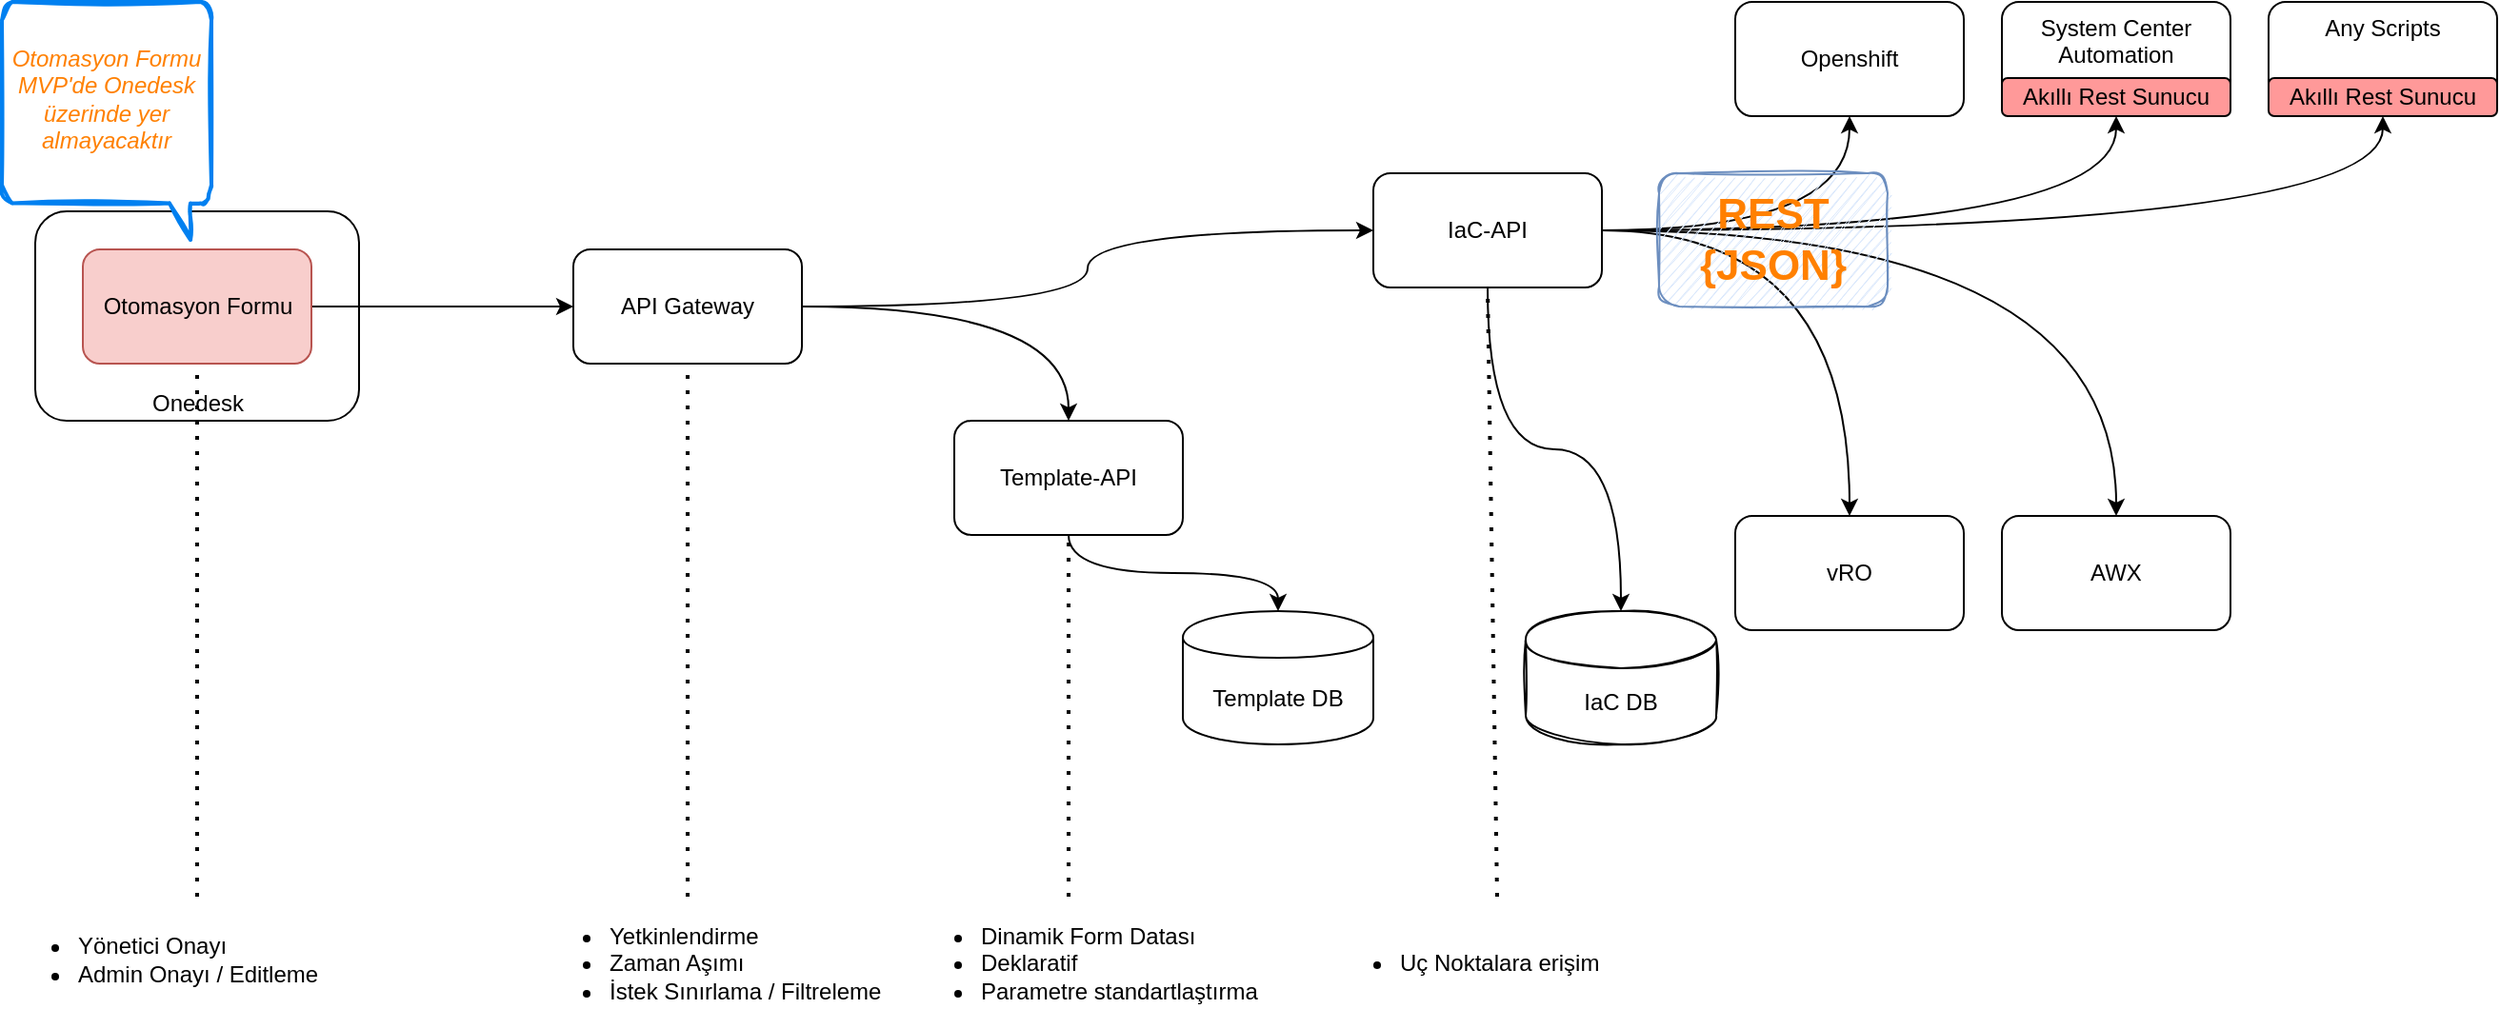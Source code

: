<mxfile version="14.7.0" type="github" pages="3">
  <diagram id="VId-ajfQ98P209X-Y0n-" name="Genel Bakış">
    <mxGraphModel dx="2148" dy="899" grid="1" gridSize="10" guides="1" tooltips="1" connect="1" arrows="1" fold="1" page="1" pageScale="1" pageWidth="850" pageHeight="1100" math="0" shadow="0">
      <root>
        <mxCell id="0" />
        <mxCell id="1" parent="0" />
        <mxCell id="7JM_dHLCx0jgmLOJxTqQ-1" value="Onedesk" style="rounded=1;whiteSpace=wrap;html=1;verticalAlign=bottom;" parent="1" vertex="1">
          <mxGeometry x="-122.5" y="240" width="170" height="110" as="geometry" />
        </mxCell>
        <mxCell id="7JM_dHLCx0jgmLOJxTqQ-5" value="" style="edgeStyle=orthogonalEdgeStyle;rounded=0;orthogonalLoop=1;jettySize=auto;html=1;" parent="1" source="7JM_dHLCx0jgmLOJxTqQ-2" target="7JM_dHLCx0jgmLOJxTqQ-4" edge="1">
          <mxGeometry relative="1" as="geometry" />
        </mxCell>
        <mxCell id="7JM_dHLCx0jgmLOJxTqQ-2" value="Otomasyon Formu" style="whiteSpace=wrap;html=1;rounded=1;fillColor=#f8cecc;strokeColor=#b85450;" parent="1" vertex="1">
          <mxGeometry x="-97.5" y="260" width="120" height="60" as="geometry" />
        </mxCell>
        <mxCell id="7JM_dHLCx0jgmLOJxTqQ-7" value="" style="edgeStyle=orthogonalEdgeStyle;orthogonalLoop=1;jettySize=auto;html=1;curved=1;" parent="1" source="7JM_dHLCx0jgmLOJxTqQ-4" target="7JM_dHLCx0jgmLOJxTqQ-6" edge="1">
          <mxGeometry relative="1" as="geometry" />
        </mxCell>
        <mxCell id="qxuDWE49fbqUZtnqXA67-2" value="" style="edgeStyle=orthogonalEdgeStyle;orthogonalLoop=1;jettySize=auto;html=1;curved=1;" parent="1" source="7JM_dHLCx0jgmLOJxTqQ-4" target="qxuDWE49fbqUZtnqXA67-1" edge="1">
          <mxGeometry relative="1" as="geometry" />
        </mxCell>
        <mxCell id="7JM_dHLCx0jgmLOJxTqQ-4" value="API Gateway" style="whiteSpace=wrap;html=1;rounded=1;" parent="1" vertex="1">
          <mxGeometry x="160" y="260" width="120" height="60" as="geometry" />
        </mxCell>
        <mxCell id="7JM_dHLCx0jgmLOJxTqQ-11" value="" style="edgeStyle=orthogonalEdgeStyle;orthogonalLoop=1;jettySize=auto;html=1;curved=1;" parent="1" source="7JM_dHLCx0jgmLOJxTqQ-6" target="7JM_dHLCx0jgmLOJxTqQ-10" edge="1">
          <mxGeometry relative="1" as="geometry" />
        </mxCell>
        <mxCell id="7JM_dHLCx0jgmLOJxTqQ-13" value="" style="edgeStyle=orthogonalEdgeStyle;curved=1;orthogonalLoop=1;jettySize=auto;html=1;" parent="1" source="7JM_dHLCx0jgmLOJxTqQ-6" target="7JM_dHLCx0jgmLOJxTqQ-12" edge="1">
          <mxGeometry relative="1" as="geometry" />
        </mxCell>
        <mxCell id="7JM_dHLCx0jgmLOJxTqQ-15" style="edgeStyle=orthogonalEdgeStyle;curved=1;orthogonalLoop=1;jettySize=auto;html=1;exitX=1;exitY=0.5;exitDx=0;exitDy=0;entryX=0.5;entryY=0;entryDx=0;entryDy=0;" parent="1" source="7JM_dHLCx0jgmLOJxTqQ-6" target="7JM_dHLCx0jgmLOJxTqQ-17" edge="1">
          <mxGeometry relative="1" as="geometry">
            <mxPoint x="910" y="350" as="targetPoint" />
          </mxGeometry>
        </mxCell>
        <mxCell id="7JM_dHLCx0jgmLOJxTqQ-18" style="edgeStyle=orthogonalEdgeStyle;curved=1;orthogonalLoop=1;jettySize=auto;html=1;exitX=1;exitY=0.5;exitDx=0;exitDy=0;" parent="1" source="7JM_dHLCx0jgmLOJxTqQ-6" target="7JM_dHLCx0jgmLOJxTqQ-19" edge="1">
          <mxGeometry relative="1" as="geometry">
            <mxPoint x="920" y="190" as="targetPoint" />
          </mxGeometry>
        </mxCell>
        <mxCell id="7JM_dHLCx0jgmLOJxTqQ-21" style="edgeStyle=orthogonalEdgeStyle;curved=1;orthogonalLoop=1;jettySize=auto;html=1;exitX=1;exitY=0.5;exitDx=0;exitDy=0;" parent="1" source="7JM_dHLCx0jgmLOJxTqQ-6" target="7JM_dHLCx0jgmLOJxTqQ-22" edge="1">
          <mxGeometry relative="1" as="geometry">
            <mxPoint x="1070" y="190" as="targetPoint" />
          </mxGeometry>
        </mxCell>
        <mxCell id="8VDNmyt1V28xNYrLHUua-4" value="" style="edgeStyle=orthogonalEdgeStyle;orthogonalLoop=1;jettySize=auto;html=1;curved=1;" parent="1" source="7JM_dHLCx0jgmLOJxTqQ-6" target="8VDNmyt1V28xNYrLHUua-2" edge="1">
          <mxGeometry relative="1" as="geometry" />
        </mxCell>
        <mxCell id="7JM_dHLCx0jgmLOJxTqQ-6" value="IaC-API" style="whiteSpace=wrap;html=1;rounded=1;" parent="1" vertex="1">
          <mxGeometry x="580" y="220" width="120" height="60" as="geometry" />
        </mxCell>
        <mxCell id="7JM_dHLCx0jgmLOJxTqQ-10" value="vRO" style="whiteSpace=wrap;html=1;rounded=1;" parent="1" vertex="1">
          <mxGeometry x="770" y="400" width="120" height="60" as="geometry" />
        </mxCell>
        <mxCell id="7JM_dHLCx0jgmLOJxTqQ-12" value="Openshift" style="whiteSpace=wrap;html=1;rounded=1;" parent="1" vertex="1">
          <mxGeometry x="770" y="130" width="120" height="60" as="geometry" />
        </mxCell>
        <mxCell id="7JM_dHLCx0jgmLOJxTqQ-17" value="AWX" style="rounded=1;whiteSpace=wrap;html=1;" parent="1" vertex="1">
          <mxGeometry x="910" y="400" width="120" height="60" as="geometry" />
        </mxCell>
        <mxCell id="7JM_dHLCx0jgmLOJxTqQ-19" value="System Center Automation" style="rounded=1;whiteSpace=wrap;html=1;verticalAlign=top;" parent="1" vertex="1">
          <mxGeometry x="910" y="130" width="120" height="60" as="geometry" />
        </mxCell>
        <mxCell id="7JM_dHLCx0jgmLOJxTqQ-22" value="Any Scripts" style="rounded=1;whiteSpace=wrap;html=1;verticalAlign=top;" parent="1" vertex="1">
          <mxGeometry x="1050" y="130" width="120" height="60" as="geometry" />
        </mxCell>
        <mxCell id="7JM_dHLCx0jgmLOJxTqQ-23" value="Akıllı Rest Sunucu" style="rounded=1;whiteSpace=wrap;html=1;fillColor=#FF9999;" parent="1" vertex="1">
          <mxGeometry x="1050" y="170" width="120" height="20" as="geometry" />
        </mxCell>
        <mxCell id="7JM_dHLCx0jgmLOJxTqQ-25" value="Akıllı Rest Sunucu" style="rounded=1;whiteSpace=wrap;html=1;fillColor=#FF9999;" parent="1" vertex="1">
          <mxGeometry x="910" y="170" width="120" height="20" as="geometry" />
        </mxCell>
        <mxCell id="7JM_dHLCx0jgmLOJxTqQ-35" value="" style="endArrow=none;dashed=1;html=1;dashPattern=1 3;strokeWidth=2;entryX=0.5;entryY=1;entryDx=0;entryDy=0;exitX=0.5;exitY=0;exitDx=0;exitDy=0;" parent="1" source="7JM_dHLCx0jgmLOJxTqQ-37" target="7JM_dHLCx0jgmLOJxTqQ-2" edge="1">
          <mxGeometry width="50" height="50" relative="1" as="geometry">
            <mxPoint x="-37.5" y="470" as="sourcePoint" />
            <mxPoint x="-2.5" y="380" as="targetPoint" />
          </mxGeometry>
        </mxCell>
        <mxCell id="7JM_dHLCx0jgmLOJxTqQ-37" value="&lt;div&gt;&lt;br&gt;&lt;/div&gt;&lt;ul&gt;&lt;li&gt;Yönetici Onayı&lt;/li&gt;&lt;li&gt;Admin Onayı / Editleme&lt;/li&gt;&lt;/ul&gt;" style="text;html=1;strokeColor=none;fillColor=none;align=left;verticalAlign=bottom;whiteSpace=wrap;rounded=0;dashed=1;spacingTop=10;spacing=0;" parent="1" vertex="1">
          <mxGeometry x="-140" y="600" width="205" height="60" as="geometry" />
        </mxCell>
        <mxCell id="7JM_dHLCx0jgmLOJxTqQ-38" value="" style="endArrow=none;dashed=1;html=1;dashPattern=1 3;strokeWidth=2;entryX=0.5;entryY=1;entryDx=0;entryDy=0;exitX=0.5;exitY=0;exitDx=0;exitDy=0;" parent="1" target="7JM_dHLCx0jgmLOJxTqQ-4" edge="1">
          <mxGeometry width="50" height="50" relative="1" as="geometry">
            <mxPoint x="220" y="600" as="sourcePoint" />
            <mxPoint x="215" y="370" as="targetPoint" />
          </mxGeometry>
        </mxCell>
        <mxCell id="7JM_dHLCx0jgmLOJxTqQ-39" value="&lt;ul&gt;&lt;li&gt;Yetkinlendirme&lt;/li&gt;&lt;li&gt;Zaman Aşımı&lt;/li&gt;&lt;li&gt;İstek Sınırlama / Filtreleme&lt;/li&gt;&lt;/ul&gt;" style="text;html=1;strokeColor=none;fillColor=none;align=left;verticalAlign=middle;whiteSpace=wrap;rounded=0;dashed=1;spacingTop=10;spacing=-1;" parent="1" vertex="1">
          <mxGeometry x="140" y="600" width="205" height="60" as="geometry" />
        </mxCell>
        <mxCell id="7JM_dHLCx0jgmLOJxTqQ-43" value="" style="endArrow=none;dashed=1;html=1;dashPattern=1 3;strokeWidth=2;entryX=0.5;entryY=1;entryDx=0;entryDy=0;" parent="1" target="7JM_dHLCx0jgmLOJxTqQ-6" edge="1">
          <mxGeometry width="50" height="50" relative="1" as="geometry">
            <mxPoint x="645" y="600" as="sourcePoint" />
            <mxPoint x="660" y="380" as="targetPoint" />
          </mxGeometry>
        </mxCell>
        <mxCell id="7JM_dHLCx0jgmLOJxTqQ-44" value="&lt;ul&gt;&lt;li&gt;Uç Noktalara erişim&lt;br&gt;&lt;/li&gt;&lt;/ul&gt;" style="text;html=1;strokeColor=none;fillColor=none;align=left;verticalAlign=middle;whiteSpace=wrap;rounded=0;dashed=1;spacingTop=10;spacing=-1;" parent="1" vertex="1">
          <mxGeometry x="555" y="600" width="205" height="60" as="geometry" />
        </mxCell>
        <mxCell id="8VDNmyt1V28xNYrLHUua-2" value="IaC DB" style="shape=cylinder3;whiteSpace=wrap;html=1;boundedLbl=1;backgroundOutline=1;size=15;sketch=1;" parent="1" vertex="1">
          <mxGeometry x="660" y="450" width="100" height="70" as="geometry" />
        </mxCell>
        <mxCell id="7JM_dHLCx0jgmLOJxTqQ-27" value="&lt;font color=&quot;#ff8000&quot;&gt;&lt;span style=&quot;font-size: 22px&quot;&gt;REST&lt;br&gt;{JSON}&lt;/span&gt;&lt;/font&gt;" style="text;html=1;strokeColor=#6c8ebf;fillColor=#dae8fc;align=center;verticalAlign=middle;whiteSpace=wrap;rounded=1;fontStyle=1;sketch=1;" parent="1" vertex="1">
          <mxGeometry x="730" y="220" width="120" height="70" as="geometry" />
        </mxCell>
        <mxCell id="UUJxOkoBi3XpgykkHbke-4" value="" style="group;sketch=1;shadow=0;rounded=0;glass=0;" parent="1" vertex="1" connectable="0">
          <mxGeometry x="-140" y="130" width="110" height="125" as="geometry" />
        </mxCell>
        <mxCell id="UUJxOkoBi3XpgykkHbke-1" value="" style="html=1;verticalLabelPosition=bottom;align=center;labelBackgroundColor=#ffffff;verticalAlign=top;strokeWidth=2;strokeColor=#0080F0;shadow=0;dashed=0;shape=mxgraph.ios7.icons.message;sketch=1;gradientColor=none;" parent="UUJxOkoBi3XpgykkHbke-4" vertex="1">
          <mxGeometry width="110.0" height="125" as="geometry" />
        </mxCell>
        <mxCell id="UUJxOkoBi3XpgykkHbke-3" value="&lt;i&gt;&lt;font color=&quot;#ff8000&quot;&gt;Otomasyon Formu MVP&#39;de Onedesk üzerinde yer almayacaktır&lt;/font&gt;&lt;/i&gt;" style="text;html=1;strokeColor=none;fillColor=none;align=center;verticalAlign=middle;whiteSpace=wrap;rounded=0;sketch=1;" parent="UUJxOkoBi3XpgykkHbke-4" vertex="1">
          <mxGeometry y="3.906" width="110.0" height="93.75" as="geometry" />
        </mxCell>
        <mxCell id="qxuDWE49fbqUZtnqXA67-4" value="" style="edgeStyle=orthogonalEdgeStyle;orthogonalLoop=1;jettySize=auto;html=1;curved=1;" parent="1" source="qxuDWE49fbqUZtnqXA67-1" target="qxuDWE49fbqUZtnqXA67-3" edge="1">
          <mxGeometry relative="1" as="geometry" />
        </mxCell>
        <mxCell id="qxuDWE49fbqUZtnqXA67-1" value="Template-API" style="whiteSpace=wrap;html=1;rounded=1;" parent="1" vertex="1">
          <mxGeometry x="360" y="350" width="120" height="60" as="geometry" />
        </mxCell>
        <mxCell id="qxuDWE49fbqUZtnqXA67-3" value="Template DB" style="shape=cylinder;whiteSpace=wrap;html=1;boundedLbl=1;backgroundOutline=1;rounded=1;" parent="1" vertex="1">
          <mxGeometry x="480" y="450" width="100" height="70" as="geometry" />
        </mxCell>
        <mxCell id="qxuDWE49fbqUZtnqXA67-7" value="" style="endArrow=none;dashed=1;html=1;dashPattern=1 3;strokeWidth=2;entryX=0.5;entryY=1;entryDx=0;entryDy=0;" parent="1" target="qxuDWE49fbqUZtnqXA67-1" edge="1">
          <mxGeometry width="50" height="50" relative="1" as="geometry">
            <mxPoint x="420" y="600" as="sourcePoint" />
            <mxPoint x="295" y="330" as="targetPoint" />
          </mxGeometry>
        </mxCell>
        <mxCell id="qxuDWE49fbqUZtnqXA67-8" value="&lt;ul&gt;&lt;li&gt;Dinamik Form Datası&lt;/li&gt;&lt;li&gt;Deklaratif&lt;/li&gt;&lt;li&gt;Parametre standartlaştırma&lt;/li&gt;&lt;/ul&gt;" style="text;html=1;strokeColor=none;fillColor=none;align=left;verticalAlign=middle;whiteSpace=wrap;rounded=0;dashed=1;spacingTop=10;spacing=-1;" parent="1" vertex="1">
          <mxGeometry x="335" y="600" width="205" height="60" as="geometry" />
        </mxCell>
      </root>
    </mxGraphModel>
  </diagram>
  <diagram id="XYSmCqaeaFCwiv6yXNW9" name="Dinamik Otomasyon formu">
    <mxGraphModel dx="1298" dy="899" grid="1" gridSize="10" guides="1" tooltips="1" connect="1" arrows="1" fold="1" page="1" pageScale="1" pageWidth="850" pageHeight="1100" math="0" shadow="0">
      <root>
        <mxCell id="YrPbLmzmsF6Ynffbb50k-0" />
        <mxCell id="YrPbLmzmsF6Ynffbb50k-1" parent="YrPbLmzmsF6Ynffbb50k-0" />
        <mxCell id="YrPbLmzmsF6Ynffbb50k-2" value="" style="rounded=1;whiteSpace=wrap;html=1;sketch=1;" parent="YrPbLmzmsF6Ynffbb50k-1" vertex="1">
          <mxGeometry x="70" y="110" width="500" height="540" as="geometry" />
        </mxCell>
        <mxCell id="AJiXCdkPQSqO8hgKJyus-0" style="edgeStyle=orthogonalEdgeStyle;orthogonalLoop=1;jettySize=auto;html=1;exitX=1;exitY=0.5;exitDx=0;exitDy=0;entryX=0;entryY=0.25;entryDx=0;entryDy=0;curved=1;" edge="1" parent="YrPbLmzmsF6Ynffbb50k-1" source="tSYqEvtPWYhmdoixckMq-0" target="aAmJEHTSU2SAhwgb_kWl-1">
          <mxGeometry relative="1" as="geometry" />
        </mxCell>
        <mxCell id="AJiXCdkPQSqO8hgKJyus-1" value="&lt;b&gt;&lt;font color=&quot;#ff1463&quot;&gt;GET &lt;/font&gt;http://apigateway/iac/platforms&lt;/b&gt;" style="edgeLabel;html=1;align=center;verticalAlign=middle;resizable=0;points=[];" vertex="1" connectable="0" parent="AJiXCdkPQSqO8hgKJyus-0">
          <mxGeometry x="-0.143" y="-4" relative="1" as="geometry">
            <mxPoint x="-231" y="-8" as="offset" />
          </mxGeometry>
        </mxCell>
        <mxCell id="tSYqEvtPWYhmdoixckMq-0" value="&lt;br&gt;Platform:" style="rounded=1;whiteSpace=wrap;html=1;shadow=0;glass=0;sketch=1;strokeColor=#000000;gradientColor=none;verticalAlign=top;align=left;spacingLeft=10;labelBackgroundColor=#ffffff;" parent="YrPbLmzmsF6Ynffbb50k-1" vertex="1">
          <mxGeometry x="140" y="160" width="400" height="60" as="geometry" />
        </mxCell>
        <mxCell id="YrPbLmzmsF6Ynffbb50k-3" value="Openshift" style="rounded=1;fillColor=#F1F2F4;html=1;fontColor=#596780;align=left;fontSize=12;spacingLeft=10;sketch=1;labelBorderColor=none;" parent="YrPbLmzmsF6Ynffbb50k-1" vertex="1">
          <mxGeometry x="240" y="173.5" width="270" height="33" as="geometry" />
        </mxCell>
        <mxCell id="YrPbLmzmsF6Ynffbb50k-4" value="" style="shape=triangle;direction=south;fillColor=#596780;strokeColor=none;html=1" parent="YrPbLmzmsF6Ynffbb50k-3" vertex="1">
          <mxGeometry x="1" y="0.5" width="12" height="6" relative="1" as="geometry">
            <mxPoint x="-20" y="-3" as="offset" />
          </mxGeometry>
        </mxCell>
        <mxCell id="nLTAf-c0lZtkqHvXvwbW-0" style="edgeStyle=orthogonalEdgeStyle;curved=1;orthogonalLoop=1;jettySize=auto;html=1;exitX=1;exitY=0.5;exitDx=0;exitDy=0;entryX=0;entryY=0.5;entryDx=0;entryDy=0;" edge="1" parent="YrPbLmzmsF6Ynffbb50k-1" source="tSYqEvtPWYhmdoixckMq-1" target="aAmJEHTSU2SAhwgb_kWl-1">
          <mxGeometry relative="1" as="geometry" />
        </mxCell>
        <mxCell id="nLTAf-c0lZtkqHvXvwbW-2" value="&lt;b&gt;&lt;font color=&quot;#ff1463&quot;&gt;GET&lt;/font&gt;&amp;nbsp;http://api-gateway/iac/platforms/openshift/operations&lt;/b&gt;" style="edgeLabel;html=1;align=center;verticalAlign=middle;resizable=0;points=[];" vertex="1" connectable="0" parent="nLTAf-c0lZtkqHvXvwbW-0">
          <mxGeometry x="-0.829" y="-3" relative="1" as="geometry">
            <mxPoint x="130" y="-3" as="offset" />
          </mxGeometry>
        </mxCell>
        <mxCell id="tSYqEvtPWYhmdoixckMq-1" value="Operation:" style="rounded=1;whiteSpace=wrap;html=1;shadow=0;glass=0;sketch=1;strokeColor=#000000;gradientColor=none;verticalAlign=middle;align=left;spacingLeft=10;" parent="YrPbLmzmsF6Ynffbb50k-1" vertex="1">
          <mxGeometry x="140" y="250" width="400" height="60" as="geometry" />
        </mxCell>
        <mxCell id="tSYqEvtPWYhmdoixckMq-2" value="new-namespace" style="rounded=1;fillColor=#F1F2F4;html=1;fontColor=#596780;align=left;fontSize=12;spacingLeft=10;sketch=1;labelBorderColor=none;" parent="YrPbLmzmsF6Ynffbb50k-1" vertex="1">
          <mxGeometry x="240" y="263.5" width="270" height="33" as="geometry" />
        </mxCell>
        <mxCell id="tSYqEvtPWYhmdoixckMq-3" value="" style="shape=triangle;direction=south;fillColor=#596780;strokeColor=none;html=1" parent="tSYqEvtPWYhmdoixckMq-2" vertex="1">
          <mxGeometry x="1" y="0.5" width="12" height="6" relative="1" as="geometry">
            <mxPoint x="-20" y="-3" as="offset" />
          </mxGeometry>
        </mxCell>
        <mxCell id="tSYqEvtPWYhmdoixckMq-5" value="Parameters:" style="rounded=1;whiteSpace=wrap;html=1;shadow=0;glass=0;sketch=1;strokeColor=#000000;gradientColor=none;verticalAlign=middle;align=left;spacingLeft=10;" parent="YrPbLmzmsF6Ynffbb50k-1" vertex="1">
          <mxGeometry x="140" y="340" width="400" height="240" as="geometry" />
        </mxCell>
        <mxCell id="AJiXCdkPQSqO8hgKJyus-4" style="edgeStyle=orthogonalEdgeStyle;curved=1;orthogonalLoop=1;jettySize=auto;html=1;exitX=1;exitY=0.5;exitDx=0;exitDy=0;entryX=0;entryY=0.75;entryDx=0;entryDy=0;" edge="1" parent="YrPbLmzmsF6Ynffbb50k-1" source="tSYqEvtPWYhmdoixckMq-8" target="aAmJEHTSU2SAhwgb_kWl-1">
          <mxGeometry relative="1" as="geometry" />
        </mxCell>
        <mxCell id="AJiXCdkPQSqO8hgKJyus-5" value="&lt;b&gt;&lt;font color=&quot;#ff1463&quot;&gt;GET&lt;/font&gt;&amp;nbsp;http://api-gateway/iac/platforms/openshift/operations/new-namespace/parameters&lt;/b&gt;" style="edgeLabel;html=1;align=center;verticalAlign=middle;resizable=0;points=[];" vertex="1" connectable="0" parent="AJiXCdkPQSqO8hgKJyus-4">
          <mxGeometry x="-0.407" y="15" relative="1" as="geometry">
            <mxPoint x="34" y="5" as="offset" />
          </mxGeometry>
        </mxCell>
        <mxCell id="tSYqEvtPWYhmdoixckMq-8" value="&lt;div&gt;&lt;br&gt;&lt;/div&gt;&lt;div&gt;{&lt;/div&gt;&lt;div&gt;&amp;nbsp; &quot;name&quot;: &quot;####&quot;&lt;/div&gt;&lt;div&gt;}&lt;/div&gt;&lt;div&gt;&lt;br&gt;&lt;/div&gt;" style="rounded=1;whiteSpace=wrap;html=1;shadow=0;glass=0;sketch=1;strokeColor=#000000;gradientColor=none;verticalAlign=top;align=left;spacingLeft=10;labelBackgroundColor=#ffffff;" parent="YrPbLmzmsF6Ynffbb50k-1" vertex="1">
          <mxGeometry x="235" y="350" width="285" height="220" as="geometry" />
        </mxCell>
        <mxCell id="NcZFNP70vLmJPWjbGrfT-0" value="" style="shape=triangle;direction=south;fillColor=#596780;strokeColor=none;html=1" parent="YrPbLmzmsF6Ynffbb50k-1" vertex="1">
          <mxGeometry x="498" y="540" width="12" height="6" as="geometry" />
        </mxCell>
        <mxCell id="NcZFNP70vLmJPWjbGrfT-1" value="" style="shape=triangle;direction=north;fillColor=#596780;strokeColor=none;html=1" parent="YrPbLmzmsF6Ynffbb50k-1" vertex="1">
          <mxGeometry x="498" y="367" width="12" height="6" as="geometry" />
        </mxCell>
        <mxCell id="y9vuV4SxytQ-vjk7bnoj-1" value="" style="edgeStyle=orthogonalEdgeStyle;curved=1;orthogonalLoop=1;jettySize=auto;html=1;" edge="1" parent="YrPbLmzmsF6Ynffbb50k-1" source="aAmJEHTSU2SAhwgb_kWl-1" target="y9vuV4SxytQ-vjk7bnoj-0">
          <mxGeometry relative="1" as="geometry" />
        </mxCell>
        <mxCell id="aAmJEHTSU2SAhwgb_kWl-1" value="Template-API" style="whiteSpace=wrap;html=1;rounded=1;" parent="YrPbLmzmsF6Ynffbb50k-1" vertex="1">
          <mxGeometry x="1290" y="320" width="120" height="60" as="geometry" />
        </mxCell>
        <mxCell id="Ob_UBFQ5mODFWrIfPIof-0" style="edgeStyle=orthogonalEdgeStyle;curved=1;orthogonalLoop=1;jettySize=auto;html=1;exitX=1;exitY=0.5;exitDx=0;exitDy=0;entryX=0;entryY=0.5;entryDx=0;entryDy=0;" edge="1" parent="YrPbLmzmsF6Ynffbb50k-1" source="QnQeG6PmyY19p7nAuOni-0" target="AJiXCdkPQSqO8hgKJyus-6">
          <mxGeometry relative="1" as="geometry" />
        </mxCell>
        <mxCell id="Ob_UBFQ5mODFWrIfPIof-1" value="&lt;b&gt;&lt;font color=&quot;#ff1463&quot;&gt;POST&lt;/font&gt;&amp;nbsp;https://api-gateway/iac/platforms/openshift/operations/new-namespace&lt;/b&gt;" style="edgeLabel;html=1;align=center;verticalAlign=middle;resizable=0;points=[];" vertex="1" connectable="0" parent="Ob_UBFQ5mODFWrIfPIof-0">
          <mxGeometry x="-0.238" y="1" relative="1" as="geometry">
            <mxPoint x="-46" y="1" as="offset" />
          </mxGeometry>
        </mxCell>
        <mxCell id="QnQeG6PmyY19p7nAuOni-0" value="Apply" style="rounded=1;whiteSpace=wrap;html=1;" parent="YrPbLmzmsF6Ynffbb50k-1" vertex="1">
          <mxGeometry x="420" y="590" width="110" height="50" as="geometry" />
        </mxCell>
        <mxCell id="Ob_UBFQ5mODFWrIfPIof-8" style="edgeStyle=orthogonalEdgeStyle;curved=1;orthogonalLoop=1;jettySize=auto;html=1;exitX=0.5;exitY=0;exitDx=0;exitDy=0;entryX=0.5;entryY=1;entryDx=0;entryDy=0;" edge="1" parent="YrPbLmzmsF6Ynffbb50k-1" source="AJiXCdkPQSqO8hgKJyus-6" target="aAmJEHTSU2SAhwgb_kWl-1">
          <mxGeometry relative="1" as="geometry" />
        </mxCell>
        <mxCell id="Ob_UBFQ5mODFWrIfPIof-9" value="Check Parameters" style="edgeLabel;html=1;align=center;verticalAlign=middle;resizable=0;points=[];" vertex="1" connectable="0" parent="Ob_UBFQ5mODFWrIfPIof-8">
          <mxGeometry x="-0.211" relative="1" as="geometry">
            <mxPoint as="offset" />
          </mxGeometry>
        </mxCell>
        <mxCell id="Ob_UBFQ5mODFWrIfPIof-4" value="&lt;div&gt;&lt;br&gt;&lt;/div&gt;&lt;div&gt;{&lt;/div&gt;&lt;div&gt;&amp;nbsp; &quot;name&quot;: &quot;####&quot;&lt;/div&gt;&lt;div&gt;}&lt;/div&gt;&lt;div&gt;&lt;br&gt;&lt;/div&gt;" style="rounded=1;whiteSpace=wrap;html=1;shadow=0;glass=0;sketch=1;strokeColor=#000000;gradientColor=none;verticalAlign=top;align=left;spacingLeft=10;labelBackgroundColor=#ffffff;" vertex="1" parent="YrPbLmzmsF6Ynffbb50k-1">
          <mxGeometry x="640" y="630" width="180" height="80" as="geometry" />
        </mxCell>
        <mxCell id="Ob_UBFQ5mODFWrIfPIof-7" value="Body:" style="text;html=1;align=center;verticalAlign=middle;resizable=0;points=[];autosize=1;strokeColor=none;" vertex="1" parent="YrPbLmzmsF6Ynffbb50k-1">
          <mxGeometry x="595" y="660" width="50" height="20" as="geometry" />
        </mxCell>
        <mxCell id="y9vuV4SxytQ-vjk7bnoj-0" value="Templates" style="shape=cylinder;whiteSpace=wrap;html=1;boundedLbl=1;backgroundOutline=1;rounded=1;" vertex="1" parent="YrPbLmzmsF6Ynffbb50k-1">
          <mxGeometry x="1320" y="140" width="60" height="80" as="geometry" />
        </mxCell>
        <mxCell id="-IbwVZebqwKI9i3b2Ptr-0" value="API Gateway" style="rounded=1;whiteSpace=wrap;html=1;fillColor=#fff2cc;strokeColor=#d6b656;shadow=1;sketch=1;" vertex="1" parent="YrPbLmzmsF6Ynffbb50k-1">
          <mxGeometry x="1060" y="260" width="120" height="430" as="geometry" />
        </mxCell>
        <mxCell id="AJiXCdkPQSqO8hgKJyus-6" value="IaC-API" style="rounded=1;whiteSpace=wrap;html=1;" vertex="1" parent="YrPbLmzmsF6Ynffbb50k-1">
          <mxGeometry x="1290" y="610" width="120" height="60" as="geometry" />
        </mxCell>
      </root>
    </mxGraphModel>
  </diagram>
  <diagram id="ljlfENb2KFw6_GB8J3CU" name="Deklaratif API">
    <mxGraphModel dx="2377" dy="1058" grid="1" gridSize="10" guides="1" tooltips="1" connect="1" arrows="1" fold="1" page="1" pageScale="1" pageWidth="850" pageHeight="1100" math="0" shadow="0">
      <root>
        <mxCell id="7SakCC6486lLqnIziU-p-0" />
        <mxCell id="7SakCC6486lLqnIziU-p-1" parent="7SakCC6486lLqnIziU-p-0" />
        <mxCell id="V2Stl6Y9-UJS5VsvER2m-3" style="edgeStyle=orthogonalEdgeStyle;curved=1;orthogonalLoop=1;jettySize=auto;html=1;exitX=1;exitY=0.75;exitDx=0;exitDy=0;entryX=0;entryY=0.75;entryDx=0;entryDy=0;" edge="1" parent="7SakCC6486lLqnIziU-p-1" source="S_owEn8tiuAZnT_oQ7AO-0" target="2hboyqDm5-IHJ_fjOp0c-0">
          <mxGeometry relative="1" as="geometry" />
        </mxCell>
        <mxCell id="V2Stl6Y9-UJS5VsvER2m-4" value="&lt;b&gt;&lt;font color=&quot;#ff1463&quot;&gt;POST&lt;/font&gt;&amp;nbsp;https://api-gateway/iac/platforms/virtualization/operations/new-vm&lt;/b&gt;" style="edgeLabel;html=1;align=center;verticalAlign=middle;resizable=0;points=[];" vertex="1" connectable="0" parent="V2Stl6Y9-UJS5VsvER2m-3">
          <mxGeometry x="-0.169" y="1" relative="1" as="geometry">
            <mxPoint x="136" y="-14" as="offset" />
          </mxGeometry>
        </mxCell>
        <mxCell id="V2Stl6Y9-UJS5VsvER2m-5" style="edgeStyle=orthogonalEdgeStyle;curved=1;orthogonalLoop=1;jettySize=auto;html=1;exitX=1;exitY=0.25;exitDx=0;exitDy=0;entryX=0;entryY=0.25;entryDx=0;entryDy=0;" edge="1" parent="7SakCC6486lLqnIziU-p-1" source="S_owEn8tiuAZnT_oQ7AO-0" target="2hboyqDm5-IHJ_fjOp0c-0">
          <mxGeometry relative="1" as="geometry" />
        </mxCell>
        <mxCell id="5UIaJZc2jjeuNIr7qE-8-1" value="&lt;b&gt;&lt;font color=&quot;#ff1463&quot;&gt;POST&lt;/font&gt;&amp;nbsp;https://api-gateway/iac/platforms/playbook/operations/new-storage&lt;/b&gt;" style="edgeLabel;html=1;align=center;verticalAlign=middle;resizable=0;points=[];" vertex="1" connectable="0" parent="V2Stl6Y9-UJS5VsvER2m-5">
          <mxGeometry x="0.001" y="4" relative="1" as="geometry">
            <mxPoint x="87" y="-10" as="offset" />
          </mxGeometry>
        </mxCell>
        <mxCell id="S_owEn8tiuAZnT_oQ7AO-0" value="&lt;div&gt;Otomasyon Formu&lt;/div&gt;" style="rounded=1;whiteSpace=wrap;html=1;shadow=0;glass=0;sketch=1;strokeColor=#000000;gradientColor=none;verticalAlign=middle;align=center;spacingLeft=10;labelBackgroundColor=#ffffff;" vertex="1" parent="7SakCC6486lLqnIziU-p-1">
          <mxGeometry x="-740" y="222.5" width="145" height="430" as="geometry" />
        </mxCell>
        <mxCell id="bgNRYR3nyqSOsnWmk-Ru-1" style="edgeStyle=orthogonalEdgeStyle;curved=1;orthogonalLoop=1;jettySize=auto;html=1;exitX=1;exitY=0.75;exitDx=0;exitDy=0;" edge="1" parent="7SakCC6486lLqnIziU-p-1" source="2hboyqDm5-IHJ_fjOp0c-0" target="bgNRYR3nyqSOsnWmk-Ru-0">
          <mxGeometry relative="1" as="geometry" />
        </mxCell>
        <mxCell id="bgNRYR3nyqSOsnWmk-Ru-4" value="" style="edgeStyle=orthogonalEdgeStyle;curved=1;orthogonalLoop=1;jettySize=auto;html=1;" edge="1" parent="7SakCC6486lLqnIziU-p-1" source="2hboyqDm5-IHJ_fjOp0c-0" target="bgNRYR3nyqSOsnWmk-Ru-3">
          <mxGeometry relative="1" as="geometry" />
        </mxCell>
        <mxCell id="PAC8sFYDX-fUy5ulPYHd-1" style="edgeStyle=orthogonalEdgeStyle;curved=1;orthogonalLoop=1;jettySize=auto;html=1;exitX=1;exitY=0.25;exitDx=0;exitDy=0;entryX=0;entryY=0.5;entryDx=0;entryDy=0;" edge="1" parent="7SakCC6486lLqnIziU-p-1" source="2hboyqDm5-IHJ_fjOp0c-0" target="PAC8sFYDX-fUy5ulPYHd-0">
          <mxGeometry relative="1" as="geometry" />
        </mxCell>
        <mxCell id="2hboyqDm5-IHJ_fjOp0c-0" value="IaC-API" style="rounded=1;whiteSpace=wrap;html=1;" vertex="1" parent="7SakCC6486lLqnIziU-p-1">
          <mxGeometry x="70" y="150" width="120" height="490" as="geometry" />
        </mxCell>
        <mxCell id="ECbXTSlHglRZxaM3Idow-0" value="API Gateway" style="rounded=1;whiteSpace=wrap;html=1;fillColor=#fff2cc;strokeColor=#d6b656;shadow=1;sketch=1;" vertex="1" parent="7SakCC6486lLqnIziU-p-1">
          <mxGeometry x="-530" y="222.5" width="120" height="430" as="geometry" />
        </mxCell>
        <mxCell id="kCS8zoJ3vExlf5hS-JiJ-0" value="&lt;div&gt;{&lt;/div&gt;&lt;div&gt;&amp;nbsp; &quot;namingConv&quot;:&quot;trcmysql*&quot;,&lt;br&gt;&lt;/div&gt;&lt;div&gt;&amp;nbsp; &quot;location&quot;: &quot;gebze&quot;,&lt;/div&gt;&lt;div&gt;&amp;nbsp; &quot;count&quot; : 3,&lt;/div&gt;&lt;div&gt;&amp;nbsp; &quot;properties&quot;: {&lt;/div&gt;&lt;div&gt;&amp;nbsp; &amp;nbsp; &amp;nbsp; &amp;nbsp; &amp;nbsp; &amp;nbsp; &quot;memory&quot;: &quot;4Gi&quot;,&lt;/div&gt;&lt;div&gt;&amp;nbsp; &amp;nbsp; &amp;nbsp; &amp;nbsp; &amp;nbsp; &amp;nbsp; &quot;cpu&quot;: &quot;500m&quot;,&lt;/div&gt;&lt;div&gt;&amp;nbsp; &amp;nbsp; &amp;nbsp; &amp;nbsp; &amp;nbsp; &amp;nbsp; &quot;disks&quot;:&quot;...&quot;&lt;/div&gt;&lt;div&gt;&amp;nbsp; }&lt;/div&gt;&lt;div&gt;}&lt;/div&gt;" style="rounded=1;whiteSpace=wrap;html=1;align=left;verticalAlign=middle;fillColor=#f5f5f5;strokeColor=#666666;fontColor=#333333;fontFamily=Comic Sans MS;spacing=5;sketch=1;spacingLeft=10;" vertex="1" parent="7SakCC6486lLqnIziU-p-1">
          <mxGeometry x="-360" y="540" width="320" height="150" as="geometry" />
        </mxCell>
        <mxCell id="5UIaJZc2jjeuNIr7qE-8-2" value="&lt;div&gt;{&lt;/div&gt;&lt;div&gt;&amp;nbsp; &quot;name&quot;:&quot;new-storage&quot;,&lt;/div&gt;&lt;div&gt;&amp;nbsp; &amp;nbsp;&quot;other_param&quot;: &quot;my Other Param&quot;&lt;/div&gt;&lt;div&gt;}&lt;/div&gt;" style="rounded=1;whiteSpace=wrap;html=1;align=left;verticalAlign=middle;fillColor=#f5f5f5;strokeColor=#666666;fontColor=#333333;fontFamily=Comic Sans MS;spacing=5;sketch=1;spacingLeft=10;" vertex="1" parent="7SakCC6486lLqnIziU-p-1">
          <mxGeometry x="-370" y="300" width="320" height="70" as="geometry" />
        </mxCell>
        <mxCell id="bgNRYR3nyqSOsnWmk-Ru-0" value="vRO" style="whiteSpace=wrap;html=1;rounded=1;" vertex="1" parent="7SakCC6486lLqnIziU-p-1">
          <mxGeometry x="425" y="520" width="120" height="60" as="geometry" />
        </mxCell>
        <mxCell id="bgNRYR3nyqSOsnWmk-Ru-3" value="...." style="rounded=1;whiteSpace=wrap;html=1;" vertex="1" parent="7SakCC6486lLqnIziU-p-1">
          <mxGeometry x="270" y="365" width="120" height="60" as="geometry" />
        </mxCell>
        <mxCell id="PAC8sFYDX-fUy5ulPYHd-0" value="AWX" style="rounded=1;whiteSpace=wrap;html=1;" vertex="1" parent="7SakCC6486lLqnIziU-p-1">
          <mxGeometry x="425" y="230" width="120" height="60" as="geometry" />
        </mxCell>
      </root>
    </mxGraphModel>
  </diagram>
</mxfile>
